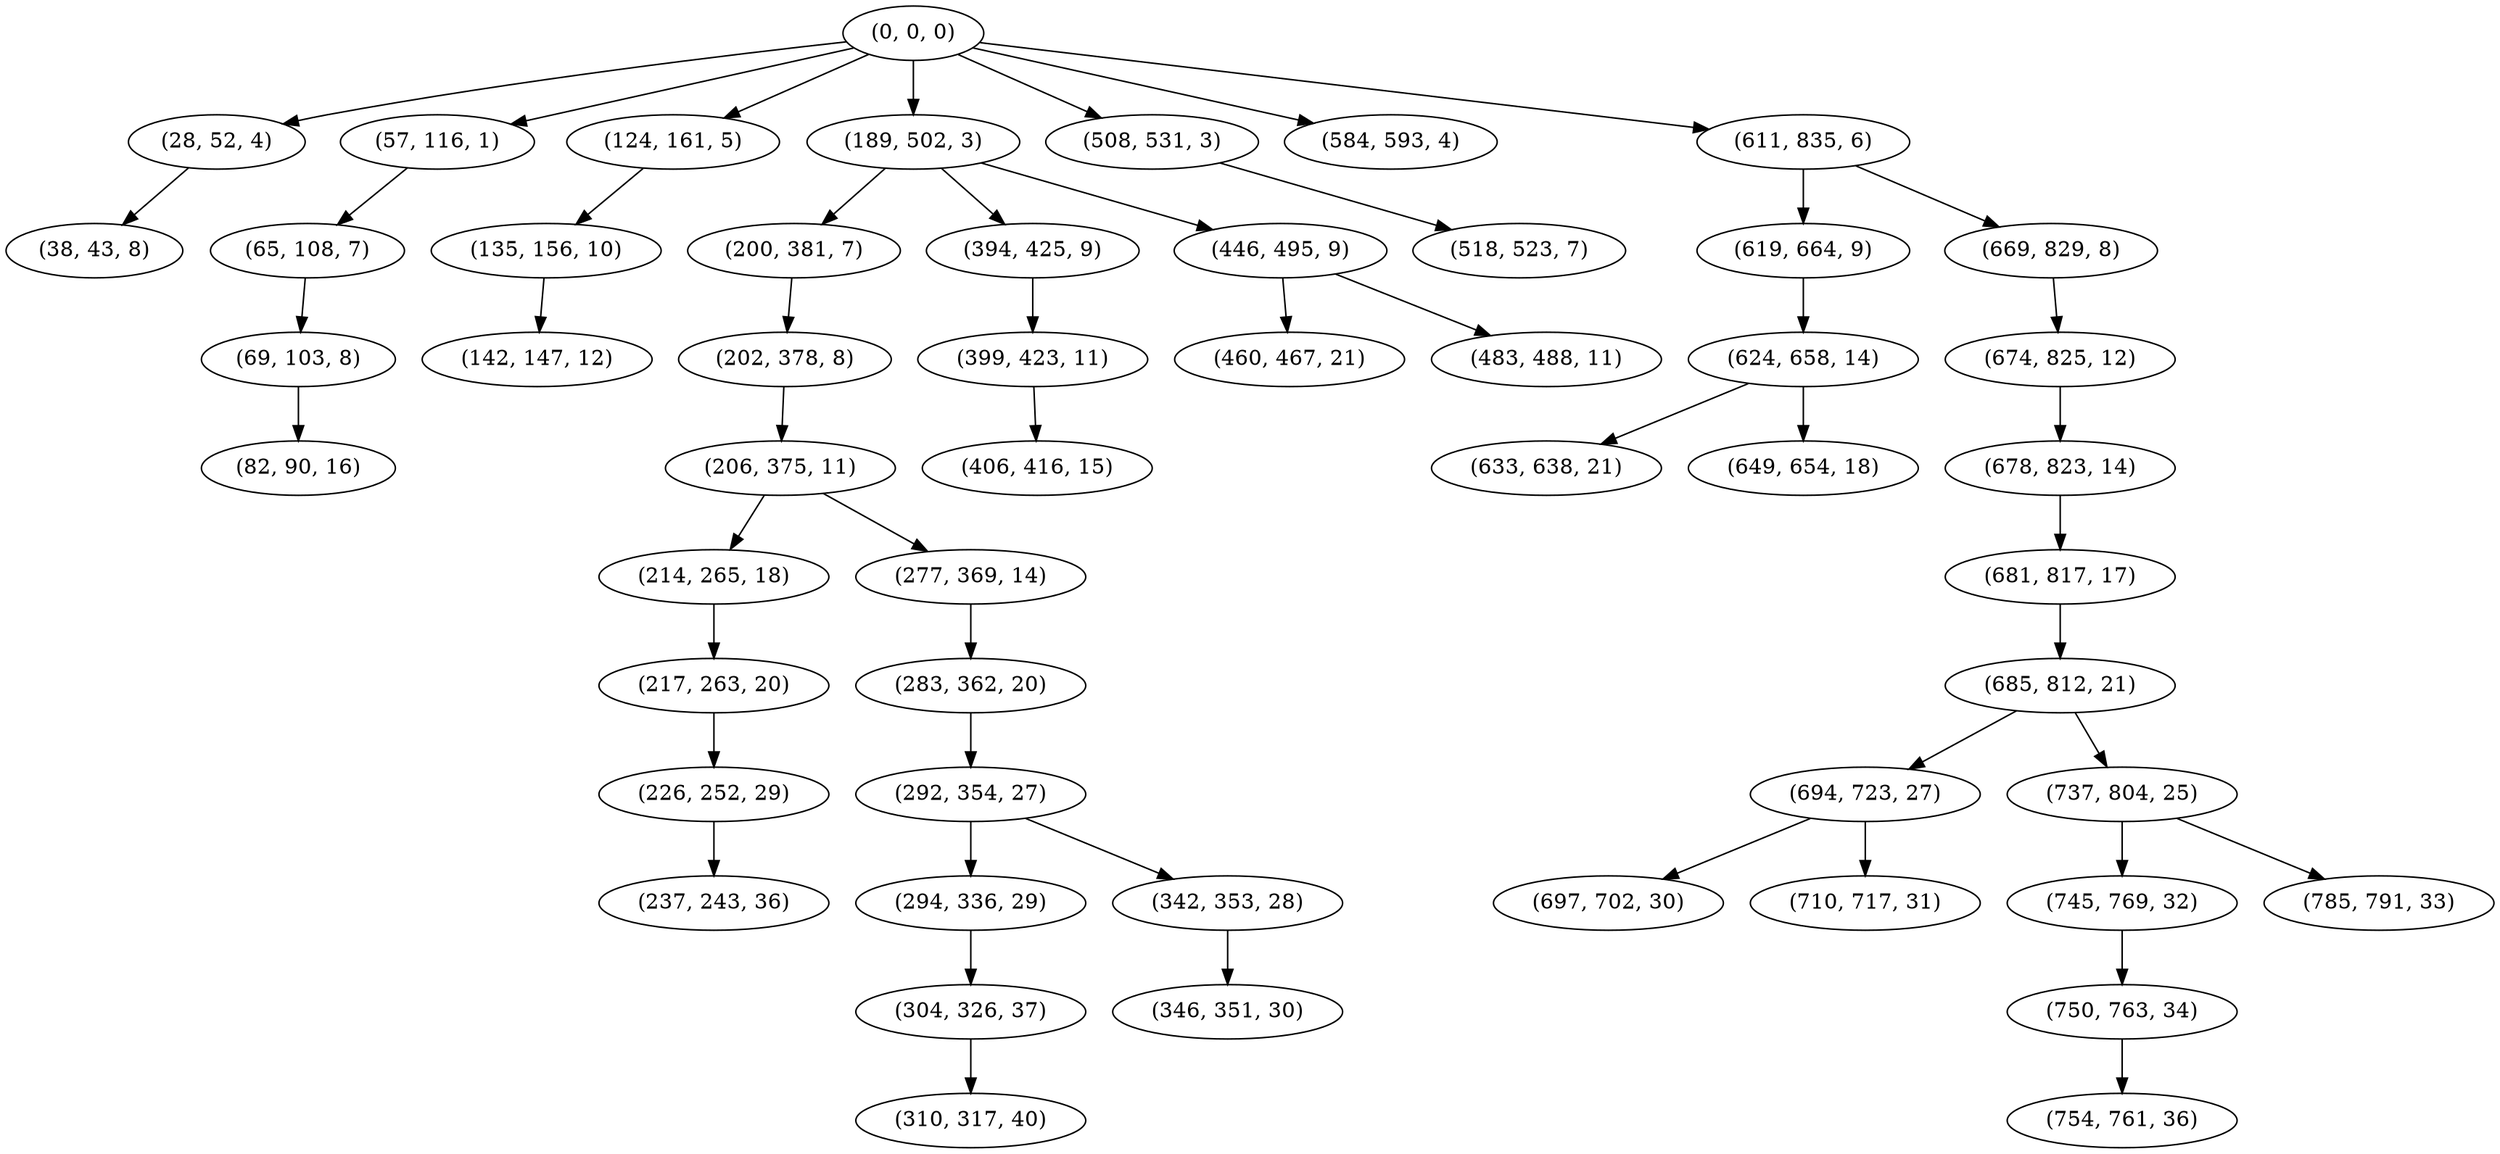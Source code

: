 digraph tree {
    "(0, 0, 0)";
    "(28, 52, 4)";
    "(38, 43, 8)";
    "(57, 116, 1)";
    "(65, 108, 7)";
    "(69, 103, 8)";
    "(82, 90, 16)";
    "(124, 161, 5)";
    "(135, 156, 10)";
    "(142, 147, 12)";
    "(189, 502, 3)";
    "(200, 381, 7)";
    "(202, 378, 8)";
    "(206, 375, 11)";
    "(214, 265, 18)";
    "(217, 263, 20)";
    "(226, 252, 29)";
    "(237, 243, 36)";
    "(277, 369, 14)";
    "(283, 362, 20)";
    "(292, 354, 27)";
    "(294, 336, 29)";
    "(304, 326, 37)";
    "(310, 317, 40)";
    "(342, 353, 28)";
    "(346, 351, 30)";
    "(394, 425, 9)";
    "(399, 423, 11)";
    "(406, 416, 15)";
    "(446, 495, 9)";
    "(460, 467, 21)";
    "(483, 488, 11)";
    "(508, 531, 3)";
    "(518, 523, 7)";
    "(584, 593, 4)";
    "(611, 835, 6)";
    "(619, 664, 9)";
    "(624, 658, 14)";
    "(633, 638, 21)";
    "(649, 654, 18)";
    "(669, 829, 8)";
    "(674, 825, 12)";
    "(678, 823, 14)";
    "(681, 817, 17)";
    "(685, 812, 21)";
    "(694, 723, 27)";
    "(697, 702, 30)";
    "(710, 717, 31)";
    "(737, 804, 25)";
    "(745, 769, 32)";
    "(750, 763, 34)";
    "(754, 761, 36)";
    "(785, 791, 33)";
    "(0, 0, 0)" -> "(28, 52, 4)";
    "(0, 0, 0)" -> "(57, 116, 1)";
    "(0, 0, 0)" -> "(124, 161, 5)";
    "(0, 0, 0)" -> "(189, 502, 3)";
    "(0, 0, 0)" -> "(508, 531, 3)";
    "(0, 0, 0)" -> "(584, 593, 4)";
    "(0, 0, 0)" -> "(611, 835, 6)";
    "(28, 52, 4)" -> "(38, 43, 8)";
    "(57, 116, 1)" -> "(65, 108, 7)";
    "(65, 108, 7)" -> "(69, 103, 8)";
    "(69, 103, 8)" -> "(82, 90, 16)";
    "(124, 161, 5)" -> "(135, 156, 10)";
    "(135, 156, 10)" -> "(142, 147, 12)";
    "(189, 502, 3)" -> "(200, 381, 7)";
    "(189, 502, 3)" -> "(394, 425, 9)";
    "(189, 502, 3)" -> "(446, 495, 9)";
    "(200, 381, 7)" -> "(202, 378, 8)";
    "(202, 378, 8)" -> "(206, 375, 11)";
    "(206, 375, 11)" -> "(214, 265, 18)";
    "(206, 375, 11)" -> "(277, 369, 14)";
    "(214, 265, 18)" -> "(217, 263, 20)";
    "(217, 263, 20)" -> "(226, 252, 29)";
    "(226, 252, 29)" -> "(237, 243, 36)";
    "(277, 369, 14)" -> "(283, 362, 20)";
    "(283, 362, 20)" -> "(292, 354, 27)";
    "(292, 354, 27)" -> "(294, 336, 29)";
    "(292, 354, 27)" -> "(342, 353, 28)";
    "(294, 336, 29)" -> "(304, 326, 37)";
    "(304, 326, 37)" -> "(310, 317, 40)";
    "(342, 353, 28)" -> "(346, 351, 30)";
    "(394, 425, 9)" -> "(399, 423, 11)";
    "(399, 423, 11)" -> "(406, 416, 15)";
    "(446, 495, 9)" -> "(460, 467, 21)";
    "(446, 495, 9)" -> "(483, 488, 11)";
    "(508, 531, 3)" -> "(518, 523, 7)";
    "(611, 835, 6)" -> "(619, 664, 9)";
    "(611, 835, 6)" -> "(669, 829, 8)";
    "(619, 664, 9)" -> "(624, 658, 14)";
    "(624, 658, 14)" -> "(633, 638, 21)";
    "(624, 658, 14)" -> "(649, 654, 18)";
    "(669, 829, 8)" -> "(674, 825, 12)";
    "(674, 825, 12)" -> "(678, 823, 14)";
    "(678, 823, 14)" -> "(681, 817, 17)";
    "(681, 817, 17)" -> "(685, 812, 21)";
    "(685, 812, 21)" -> "(694, 723, 27)";
    "(685, 812, 21)" -> "(737, 804, 25)";
    "(694, 723, 27)" -> "(697, 702, 30)";
    "(694, 723, 27)" -> "(710, 717, 31)";
    "(737, 804, 25)" -> "(745, 769, 32)";
    "(737, 804, 25)" -> "(785, 791, 33)";
    "(745, 769, 32)" -> "(750, 763, 34)";
    "(750, 763, 34)" -> "(754, 761, 36)";
}
